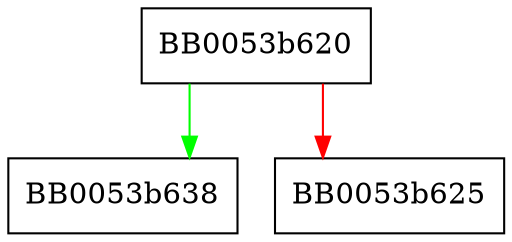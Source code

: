 digraph BN_get_rfc3526_prime_6144 {
  node [shape="box"];
  graph [splines=ortho];
  BB0053b620 -> BB0053b638 [color="green"];
  BB0053b620 -> BB0053b625 [color="red"];
}